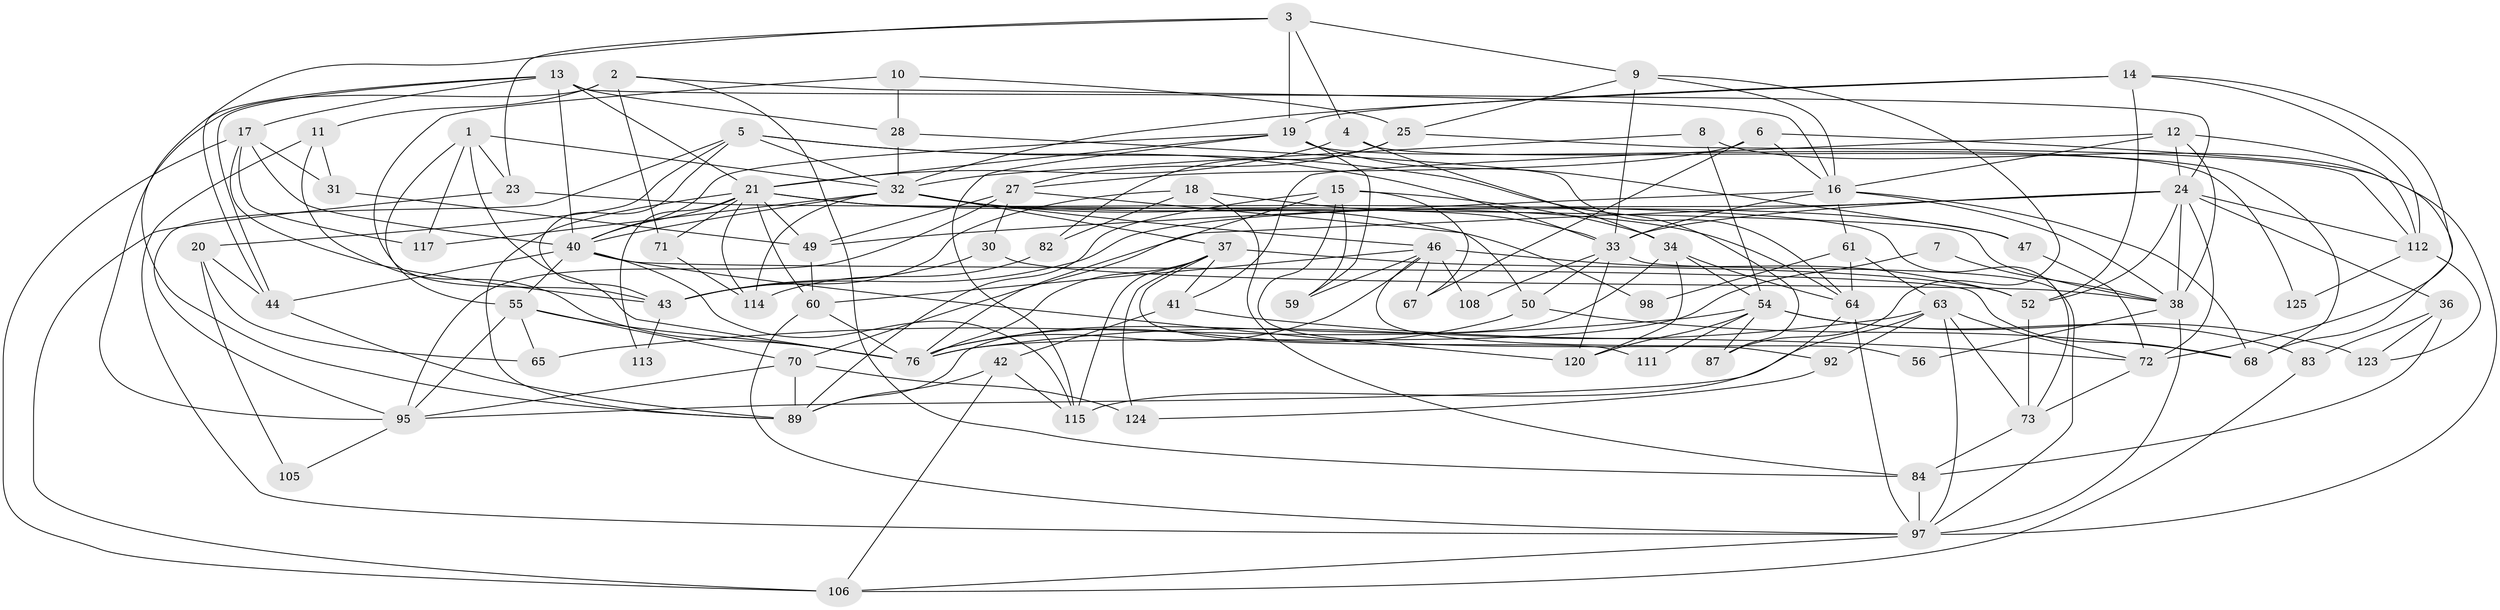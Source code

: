 // Generated by graph-tools (version 1.1) at 2025/24/03/03/25 07:24:03]
// undirected, 82 vertices, 207 edges
graph export_dot {
graph [start="1"]
  node [color=gray90,style=filled];
  1;
  2 [super="+58"];
  3 [super="+81"];
  4 [super="+62"];
  5 [super="+66"];
  6 [super="+93"];
  7;
  8;
  9;
  10;
  11 [super="+22"];
  12 [super="+26"];
  13 [super="+45"];
  14 [super="+103"];
  15 [super="+29"];
  16 [super="+85"];
  17 [super="+118"];
  18;
  19 [super="+35"];
  20 [super="+116"];
  21 [super="+74"];
  23 [super="+109"];
  24 [super="+79"];
  25 [super="+78"];
  27 [super="+39"];
  28;
  30;
  31;
  32 [super="+80"];
  33 [super="+53"];
  34 [super="+90"];
  36 [super="+91"];
  37 [super="+51"];
  38 [super="+77"];
  40 [super="+57"];
  41 [super="+48"];
  42;
  43 [super="+94"];
  44;
  46 [super="+100"];
  47;
  49 [super="+96"];
  50 [super="+69"];
  52 [super="+107"];
  54 [super="+88"];
  55 [super="+75"];
  56;
  59;
  60;
  61 [super="+122"];
  63 [super="+99"];
  64;
  65;
  67;
  68 [super="+104"];
  70;
  71;
  72;
  73 [super="+101"];
  76 [super="+86"];
  82;
  83;
  84 [super="+110"];
  87;
  89 [super="+126"];
  92;
  95;
  97 [super="+102"];
  98;
  105;
  106 [super="+119"];
  108;
  111;
  112 [super="+121"];
  113;
  114;
  115;
  117;
  120;
  123;
  124;
  125;
  1 -- 76;
  1 -- 117;
  1 -- 55;
  1 -- 32;
  1 -- 23;
  2 -- 95;
  2 -- 16;
  2 -- 84;
  2 -- 71;
  2 -- 11;
  3 -- 89;
  3 -- 23;
  3 -- 19;
  3 -- 9;
  3 -- 4;
  4 -- 34;
  4 -- 21;
  4 -- 68;
  5 -- 32;
  5 -- 33;
  5 -- 20;
  5 -- 87;
  5 -- 43;
  5 -- 95;
  6 -- 16;
  6 -- 67;
  6 -- 27;
  6 -- 68;
  7 -- 76;
  7 -- 38;
  8 -- 32;
  8 -- 97;
  8 -- 54;
  9 -- 87;
  9 -- 16;
  9 -- 25;
  9 -- 33;
  10 -- 28;
  10 -- 43;
  10 -- 25;
  11 -- 31;
  11 -- 97;
  11 -- 76;
  12 -- 38;
  12 -- 16;
  12 -- 24;
  12 -- 41;
  12 -- 112;
  13 -- 44;
  13 -- 44;
  13 -- 17;
  13 -- 28;
  13 -- 40;
  13 -- 24;
  13 -- 21;
  14 -- 72;
  14 -- 32;
  14 -- 112;
  14 -- 19;
  14 -- 52;
  15 -- 76;
  15 -- 34;
  15 -- 67;
  15 -- 89;
  15 -- 59;
  15 -- 92;
  16 -- 38;
  16 -- 33;
  16 -- 68;
  16 -- 61;
  16 -- 49;
  17 -- 40;
  17 -- 31;
  17 -- 43;
  17 -- 117;
  17 -- 106;
  18 -- 82;
  18 -- 43;
  18 -- 84;
  18 -- 33;
  19 -- 115;
  19 -- 59;
  19 -- 125;
  19 -- 21;
  19 -- 40;
  19 -- 47;
  20 -- 44;
  20 -- 105;
  20 -- 65;
  21 -- 64;
  21 -- 71;
  21 -- 49;
  21 -- 114;
  21 -- 113;
  21 -- 89;
  21 -- 60;
  21 -- 40;
  21 -- 73;
  23 -- 38;
  23 -- 106;
  24 -- 72;
  24 -- 70;
  24 -- 112;
  24 -- 38;
  24 -- 52;
  24 -- 43;
  24 -- 33;
  24 -- 36;
  25 -- 27;
  25 -- 82;
  25 -- 112;
  27 -- 49;
  27 -- 95;
  27 -- 50;
  27 -- 30;
  28 -- 64;
  28 -- 32;
  30 -- 38;
  30 -- 43;
  31 -- 49;
  32 -- 117;
  32 -- 46;
  32 -- 98;
  32 -- 114;
  32 -- 37;
  32 -- 47;
  32 -- 40;
  33 -- 97;
  33 -- 120;
  33 -- 108;
  33 -- 50;
  34 -- 64;
  34 -- 120;
  34 -- 89;
  34 -- 54;
  36 -- 83;
  36 -- 123;
  36 -- 84;
  37 -- 115;
  37 -- 111;
  37 -- 124;
  37 -- 52;
  37 -- 76;
  37 -- 41;
  38 -- 97;
  38 -- 56;
  40 -- 120;
  40 -- 55;
  40 -- 115;
  40 -- 44;
  40 -- 68;
  41 -- 42;
  41 -- 72;
  42 -- 89;
  42 -- 115;
  42 -- 106;
  43 -- 113;
  44 -- 89;
  46 -- 108;
  46 -- 67;
  46 -- 60;
  46 -- 56;
  46 -- 59;
  46 -- 76;
  46 -- 52;
  47 -- 72;
  49 -- 60;
  50 -- 76;
  50 -- 68;
  52 -- 73;
  54 -- 120;
  54 -- 123;
  54 -- 83;
  54 -- 87;
  54 -- 65;
  54 -- 111;
  55 -- 95;
  55 -- 65;
  55 -- 70;
  55 -- 76;
  60 -- 76;
  60 -- 97;
  61 -- 63;
  61 -- 98;
  61 -- 64;
  63 -- 97;
  63 -- 72;
  63 -- 92;
  63 -- 95;
  63 -- 76;
  63 -- 73;
  64 -- 115;
  64 -- 97;
  70 -- 95;
  70 -- 124;
  70 -- 89;
  71 -- 114;
  72 -- 73;
  73 -- 84;
  82 -- 114;
  83 -- 106;
  84 -- 97;
  92 -- 124;
  95 -- 105;
  97 -- 106;
  112 -- 125;
  112 -- 123;
}

